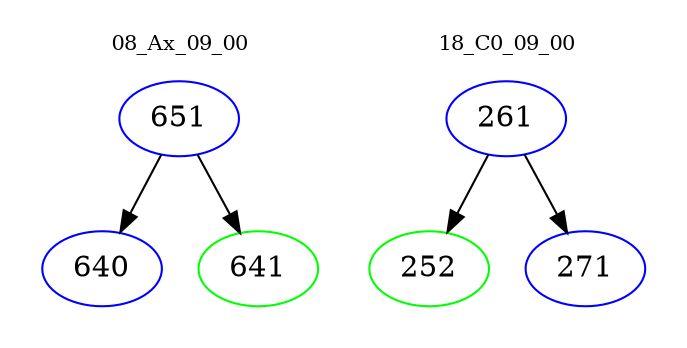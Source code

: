 digraph{
subgraph cluster_0 {
color = white
label = "08_Ax_09_00";
fontsize=10;
T0_651 [label="651", color="blue"]
T0_651 -> T0_640 [color="black"]
T0_640 [label="640", color="blue"]
T0_651 -> T0_641 [color="black"]
T0_641 [label="641", color="green"]
}
subgraph cluster_1 {
color = white
label = "18_C0_09_00";
fontsize=10;
T1_261 [label="261", color="blue"]
T1_261 -> T1_252 [color="black"]
T1_252 [label="252", color="green"]
T1_261 -> T1_271 [color="black"]
T1_271 [label="271", color="blue"]
}
}
